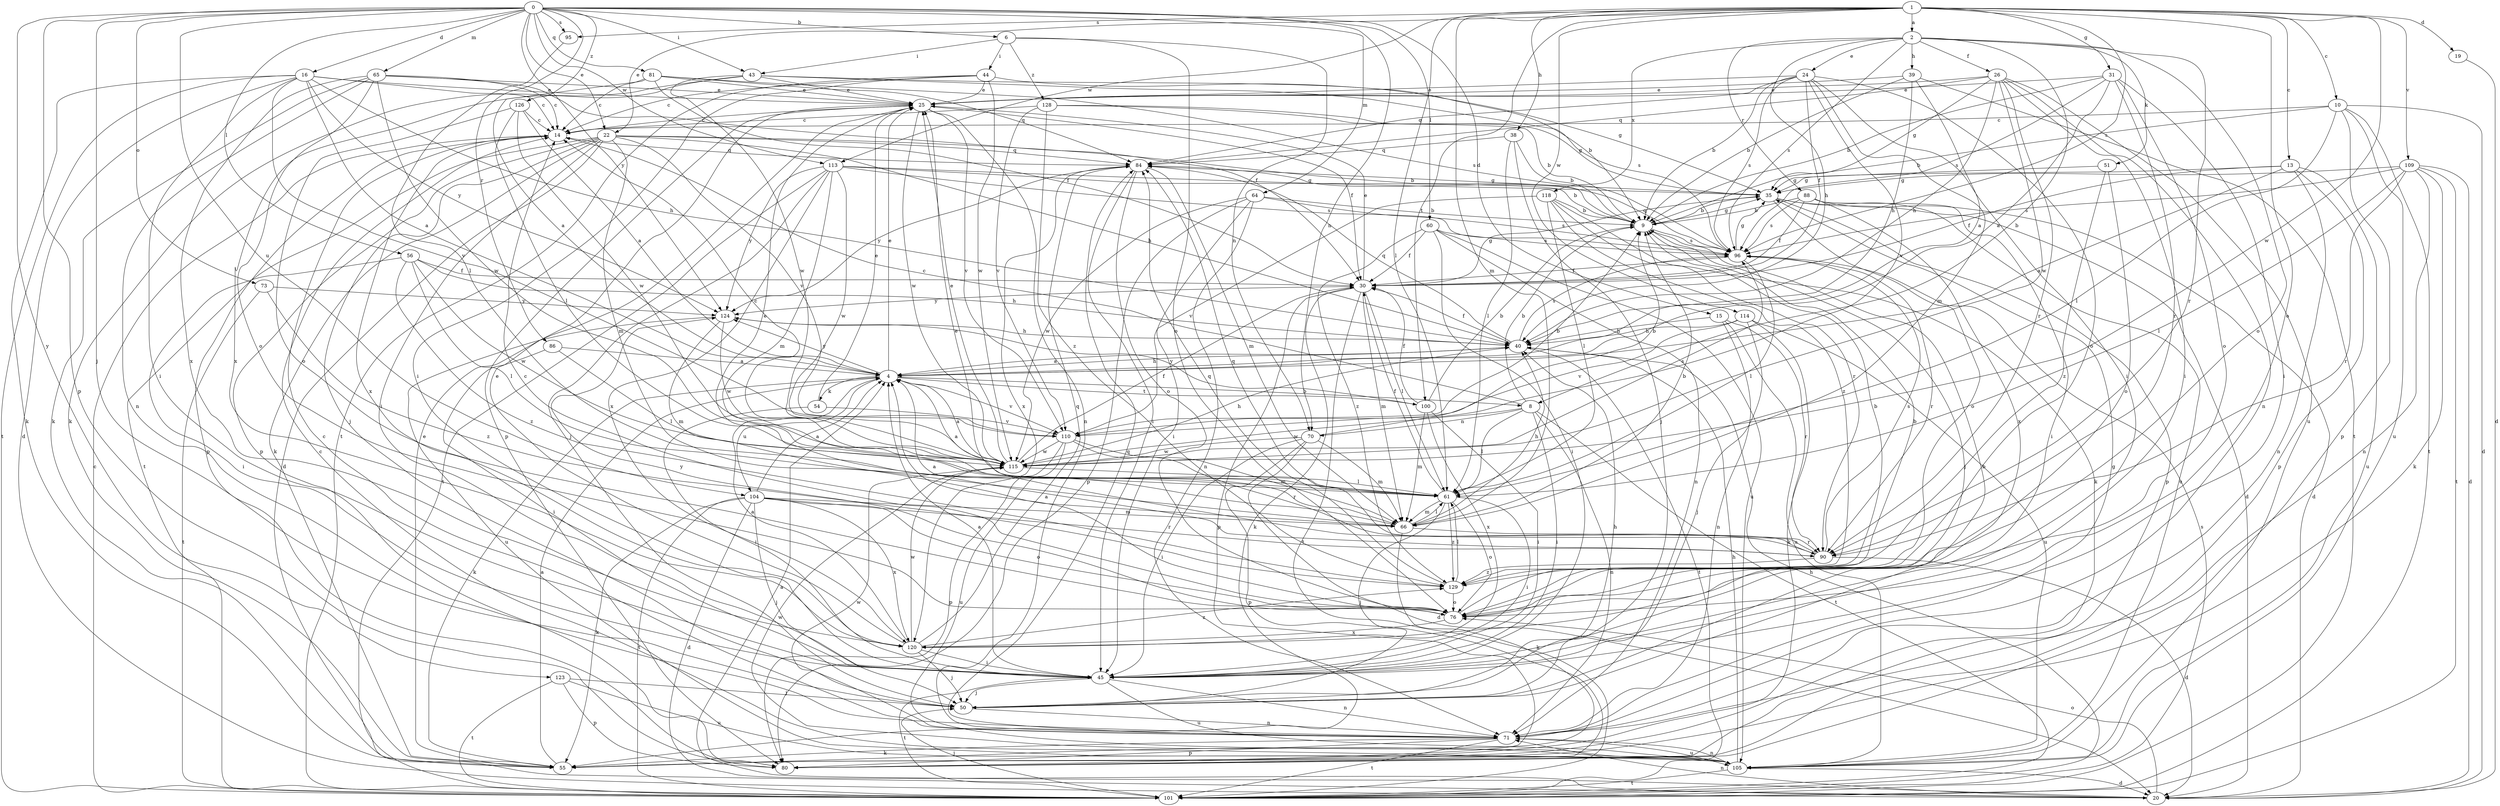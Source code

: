 strict digraph  {
0;
1;
2;
4;
6;
8;
9;
10;
13;
14;
15;
16;
19;
20;
22;
24;
25;
26;
30;
31;
35;
38;
39;
40;
43;
44;
45;
50;
51;
54;
55;
56;
60;
61;
64;
65;
66;
70;
71;
73;
76;
80;
81;
84;
86;
88;
90;
95;
96;
100;
101;
104;
105;
109;
110;
113;
114;
115;
118;
120;
123;
124;
126;
128;
129;
0 -> 6  [label=b];
0 -> 15  [label=d];
0 -> 16  [label=d];
0 -> 22  [label=e];
0 -> 43  [label=i];
0 -> 50  [label=j];
0 -> 56  [label=l];
0 -> 60  [label=l];
0 -> 64  [label=m];
0 -> 65  [label=m];
0 -> 70  [label=n];
0 -> 73  [label=o];
0 -> 80  [label=p];
0 -> 81  [label=q];
0 -> 86  [label=r];
0 -> 95  [label=s];
0 -> 104  [label=u];
0 -> 113  [label=w];
0 -> 123  [label=y];
0 -> 124  [label=y];
0 -> 126  [label=z];
1 -> 2  [label=a];
1 -> 10  [label=c];
1 -> 13  [label=c];
1 -> 19  [label=d];
1 -> 22  [label=e];
1 -> 31  [label=g];
1 -> 38  [label=h];
1 -> 61  [label=l];
1 -> 66  [label=m];
1 -> 76  [label=o];
1 -> 95  [label=s];
1 -> 96  [label=s];
1 -> 100  [label=t];
1 -> 109  [label=v];
1 -> 113  [label=w];
1 -> 114  [label=w];
1 -> 115  [label=w];
2 -> 8  [label=b];
2 -> 24  [label=e];
2 -> 26  [label=f];
2 -> 39  [label=h];
2 -> 40  [label=h];
2 -> 51  [label=k];
2 -> 76  [label=o];
2 -> 88  [label=r];
2 -> 90  [label=r];
2 -> 96  [label=s];
2 -> 118  [label=x];
4 -> 8  [label=b];
4 -> 25  [label=e];
4 -> 40  [label=h];
4 -> 54  [label=k];
4 -> 55  [label=k];
4 -> 100  [label=t];
4 -> 104  [label=u];
4 -> 110  [label=v];
4 -> 124  [label=y];
6 -> 43  [label=i];
6 -> 44  [label=i];
6 -> 70  [label=n];
6 -> 76  [label=o];
6 -> 128  [label=z];
8 -> 9  [label=b];
8 -> 14  [label=c];
8 -> 45  [label=i];
8 -> 61  [label=l];
8 -> 70  [label=n];
8 -> 71  [label=n];
8 -> 101  [label=t];
8 -> 115  [label=w];
9 -> 35  [label=g];
9 -> 50  [label=j];
9 -> 96  [label=s];
10 -> 9  [label=b];
10 -> 14  [label=c];
10 -> 20  [label=d];
10 -> 61  [label=l];
10 -> 80  [label=p];
10 -> 101  [label=t];
10 -> 105  [label=u];
13 -> 4  [label=a];
13 -> 30  [label=f];
13 -> 35  [label=g];
13 -> 71  [label=n];
13 -> 80  [label=p];
13 -> 105  [label=u];
14 -> 80  [label=p];
14 -> 84  [label=q];
14 -> 120  [label=x];
15 -> 40  [label=h];
15 -> 71  [label=n];
15 -> 90  [label=r];
15 -> 105  [label=u];
16 -> 4  [label=a];
16 -> 14  [label=c];
16 -> 20  [label=d];
16 -> 25  [label=e];
16 -> 40  [label=h];
16 -> 45  [label=i];
16 -> 55  [label=k];
16 -> 101  [label=t];
16 -> 110  [label=v];
16 -> 124  [label=y];
19 -> 20  [label=d];
20 -> 4  [label=a];
20 -> 71  [label=n];
20 -> 76  [label=o];
22 -> 9  [label=b];
22 -> 20  [label=d];
22 -> 40  [label=h];
22 -> 45  [label=i];
22 -> 50  [label=j];
22 -> 55  [label=k];
22 -> 66  [label=m];
22 -> 80  [label=p];
22 -> 84  [label=q];
22 -> 101  [label=t];
22 -> 110  [label=v];
24 -> 9  [label=b];
24 -> 25  [label=e];
24 -> 30  [label=f];
24 -> 45  [label=i];
24 -> 66  [label=m];
24 -> 76  [label=o];
24 -> 84  [label=q];
24 -> 96  [label=s];
24 -> 110  [label=v];
25 -> 14  [label=c];
25 -> 30  [label=f];
25 -> 71  [label=n];
25 -> 80  [label=p];
25 -> 110  [label=v];
25 -> 115  [label=w];
26 -> 25  [label=e];
26 -> 35  [label=g];
26 -> 40  [label=h];
26 -> 45  [label=i];
26 -> 71  [label=n];
26 -> 84  [label=q];
26 -> 90  [label=r];
26 -> 105  [label=u];
26 -> 115  [label=w];
30 -> 25  [label=e];
30 -> 35  [label=g];
30 -> 55  [label=k];
30 -> 61  [label=l];
30 -> 66  [label=m];
30 -> 80  [label=p];
30 -> 101  [label=t];
30 -> 124  [label=y];
31 -> 4  [label=a];
31 -> 9  [label=b];
31 -> 25  [label=e];
31 -> 45  [label=i];
31 -> 76  [label=o];
31 -> 90  [label=r];
31 -> 96  [label=s];
35 -> 9  [label=b];
35 -> 20  [label=d];
35 -> 76  [label=o];
35 -> 80  [label=p];
35 -> 105  [label=u];
38 -> 9  [label=b];
38 -> 50  [label=j];
38 -> 61  [label=l];
38 -> 84  [label=q];
39 -> 4  [label=a];
39 -> 9  [label=b];
39 -> 25  [label=e];
39 -> 40  [label=h];
39 -> 101  [label=t];
40 -> 4  [label=a];
40 -> 30  [label=f];
40 -> 84  [label=q];
40 -> 96  [label=s];
40 -> 101  [label=t];
43 -> 25  [label=e];
43 -> 35  [label=g];
43 -> 55  [label=k];
43 -> 96  [label=s];
43 -> 115  [label=w];
43 -> 120  [label=x];
44 -> 9  [label=b];
44 -> 14  [label=c];
44 -> 25  [label=e];
44 -> 45  [label=i];
44 -> 101  [label=t];
44 -> 115  [label=w];
45 -> 4  [label=a];
45 -> 50  [label=j];
45 -> 71  [label=n];
45 -> 101  [label=t];
45 -> 105  [label=u];
50 -> 9  [label=b];
50 -> 40  [label=h];
50 -> 71  [label=n];
51 -> 35  [label=g];
51 -> 76  [label=o];
51 -> 129  [label=z];
54 -> 25  [label=e];
54 -> 45  [label=i];
54 -> 110  [label=v];
55 -> 4  [label=a];
55 -> 25  [label=e];
56 -> 30  [label=f];
56 -> 40  [label=h];
56 -> 45  [label=i];
56 -> 61  [label=l];
56 -> 115  [label=w];
56 -> 129  [label=z];
60 -> 30  [label=f];
60 -> 45  [label=i];
60 -> 71  [label=n];
60 -> 96  [label=s];
60 -> 105  [label=u];
60 -> 129  [label=z];
61 -> 4  [label=a];
61 -> 30  [label=f];
61 -> 45  [label=i];
61 -> 50  [label=j];
61 -> 66  [label=m];
61 -> 76  [label=o];
61 -> 129  [label=z];
64 -> 9  [label=b];
64 -> 45  [label=i];
64 -> 71  [label=n];
64 -> 80  [label=p];
64 -> 96  [label=s];
64 -> 115  [label=w];
65 -> 14  [label=c];
65 -> 25  [label=e];
65 -> 30  [label=f];
65 -> 55  [label=k];
65 -> 71  [label=n];
65 -> 76  [label=o];
65 -> 115  [label=w];
65 -> 120  [label=x];
66 -> 9  [label=b];
66 -> 25  [label=e];
66 -> 40  [label=h];
66 -> 55  [label=k];
66 -> 61  [label=l];
66 -> 90  [label=r];
70 -> 9  [label=b];
70 -> 20  [label=d];
70 -> 45  [label=i];
70 -> 66  [label=m];
70 -> 80  [label=p];
70 -> 115  [label=w];
71 -> 14  [label=c];
71 -> 35  [label=g];
71 -> 55  [label=k];
71 -> 80  [label=p];
71 -> 84  [label=q];
71 -> 101  [label=t];
71 -> 105  [label=u];
71 -> 115  [label=w];
73 -> 101  [label=t];
73 -> 124  [label=y];
73 -> 129  [label=z];
76 -> 4  [label=a];
76 -> 9  [label=b];
76 -> 14  [label=c];
76 -> 120  [label=x];
76 -> 124  [label=y];
81 -> 4  [label=a];
81 -> 14  [label=c];
81 -> 25  [label=e];
81 -> 30  [label=f];
81 -> 84  [label=q];
81 -> 96  [label=s];
84 -> 35  [label=g];
84 -> 45  [label=i];
84 -> 66  [label=m];
84 -> 76  [label=o];
84 -> 120  [label=x];
84 -> 124  [label=y];
86 -> 4  [label=a];
86 -> 45  [label=i];
86 -> 61  [label=l];
88 -> 9  [label=b];
88 -> 20  [label=d];
88 -> 30  [label=f];
88 -> 45  [label=i];
88 -> 96  [label=s];
88 -> 120  [label=x];
90 -> 4  [label=a];
90 -> 20  [label=d];
90 -> 25  [label=e];
90 -> 84  [label=q];
90 -> 96  [label=s];
90 -> 129  [label=z];
95 -> 61  [label=l];
96 -> 30  [label=f];
96 -> 35  [label=g];
96 -> 61  [label=l];
96 -> 84  [label=q];
96 -> 90  [label=r];
100 -> 9  [label=b];
100 -> 30  [label=f];
100 -> 45  [label=i];
100 -> 66  [label=m];
100 -> 120  [label=x];
100 -> 124  [label=y];
101 -> 14  [label=c];
101 -> 40  [label=h];
101 -> 50  [label=j];
101 -> 96  [label=s];
104 -> 4  [label=a];
104 -> 20  [label=d];
104 -> 50  [label=j];
104 -> 55  [label=k];
104 -> 66  [label=m];
104 -> 76  [label=o];
104 -> 90  [label=r];
104 -> 101  [label=t];
104 -> 120  [label=x];
105 -> 14  [label=c];
105 -> 20  [label=d];
105 -> 40  [label=h];
105 -> 71  [label=n];
105 -> 101  [label=t];
105 -> 115  [label=w];
109 -> 20  [label=d];
109 -> 35  [label=g];
109 -> 55  [label=k];
109 -> 61  [label=l];
109 -> 71  [label=n];
109 -> 90  [label=r];
109 -> 96  [label=s];
109 -> 101  [label=t];
110 -> 9  [label=b];
110 -> 66  [label=m];
110 -> 80  [label=p];
110 -> 90  [label=r];
110 -> 105  [label=u];
110 -> 115  [label=w];
113 -> 9  [label=b];
113 -> 35  [label=g];
113 -> 50  [label=j];
113 -> 66  [label=m];
113 -> 96  [label=s];
113 -> 101  [label=t];
113 -> 115  [label=w];
113 -> 120  [label=x];
113 -> 124  [label=y];
114 -> 40  [label=h];
114 -> 50  [label=j];
114 -> 55  [label=k];
114 -> 105  [label=u];
114 -> 110  [label=v];
115 -> 4  [label=a];
115 -> 14  [label=c];
115 -> 25  [label=e];
115 -> 30  [label=f];
115 -> 40  [label=h];
115 -> 61  [label=l];
115 -> 96  [label=s];
118 -> 9  [label=b];
118 -> 55  [label=k];
118 -> 61  [label=l];
118 -> 90  [label=r];
118 -> 110  [label=v];
118 -> 129  [label=z];
120 -> 4  [label=a];
120 -> 25  [label=e];
120 -> 45  [label=i];
120 -> 50  [label=j];
120 -> 84  [label=q];
120 -> 115  [label=w];
120 -> 129  [label=z];
123 -> 50  [label=j];
123 -> 80  [label=p];
123 -> 101  [label=t];
123 -> 105  [label=u];
124 -> 40  [label=h];
124 -> 66  [label=m];
124 -> 105  [label=u];
124 -> 115  [label=w];
126 -> 4  [label=a];
126 -> 14  [label=c];
126 -> 61  [label=l];
126 -> 76  [label=o];
126 -> 115  [label=w];
128 -> 9  [label=b];
128 -> 14  [label=c];
128 -> 35  [label=g];
128 -> 110  [label=v];
128 -> 129  [label=z];
129 -> 9  [label=b];
129 -> 61  [label=l];
129 -> 76  [label=o];
129 -> 84  [label=q];
}
